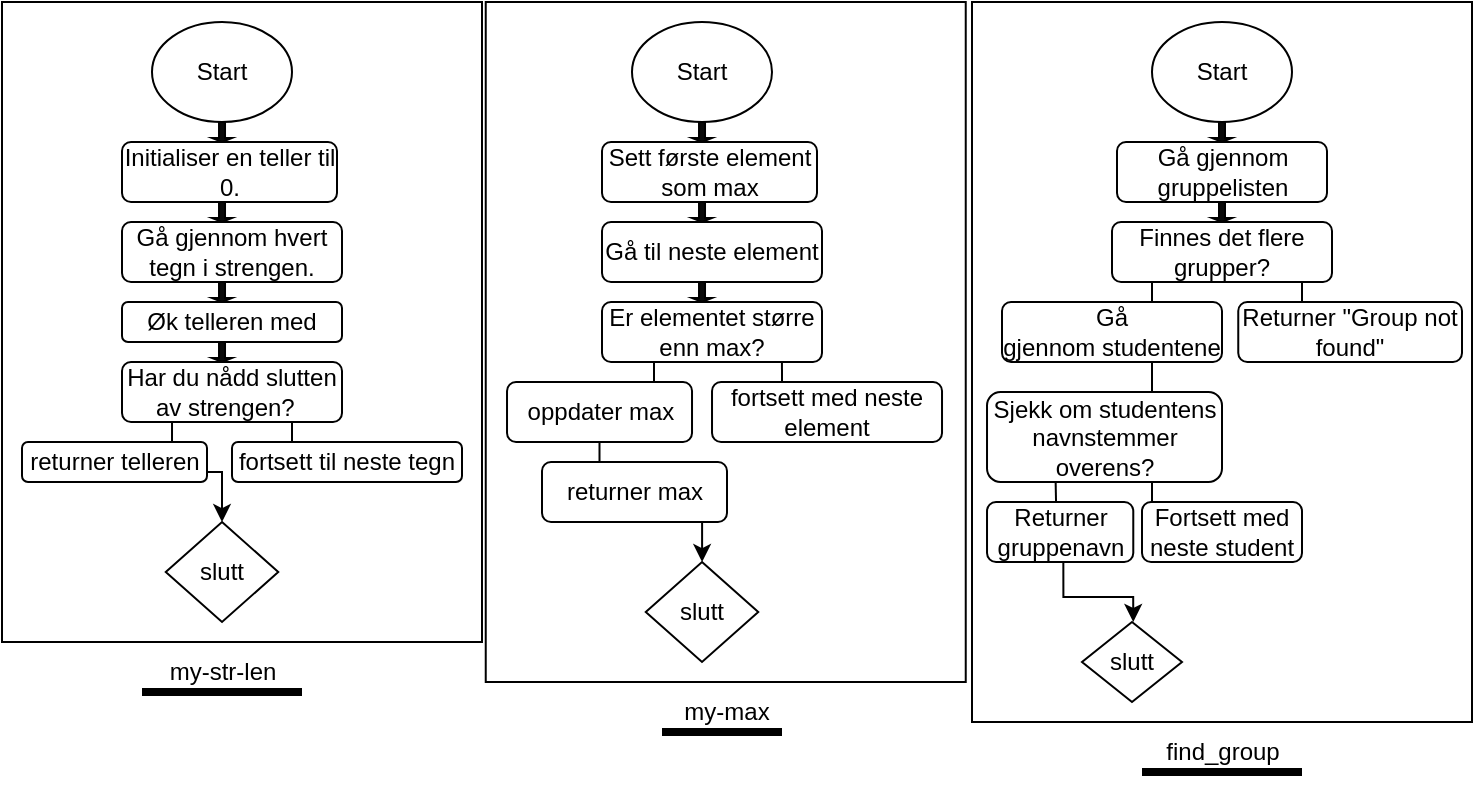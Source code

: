<mxfile version="24.7.13">
  <diagram name="Page-1" id="yWTlI1F4MpdLgaprPHfa">
    <mxGraphModel dx="1034" dy="412" grid="1" gridSize="10" guides="1" tooltips="1" connect="1" arrows="1" fold="1" page="1" pageScale="1" pageWidth="827" pageHeight="1169" math="0" shadow="0">
      <root>
        <mxCell id="0" />
        <mxCell id="1" parent="0" />
        <mxCell id="2wVobbHNdjv6l93kUB2a-83" value="" style="verticalLabelPosition=bottom;verticalAlign=top;html=1;shape=mxgraph.basic.rect;fillColor2=none;strokeWidth=1;size=20;indent=5;" vertex="1" parent="1">
          <mxGeometry x="485" width="250" height="360" as="geometry" />
        </mxCell>
        <mxCell id="2wVobbHNdjv6l93kUB2a-82" value="" style="verticalLabelPosition=bottom;verticalAlign=top;html=1;shape=mxgraph.basic.rect;fillColor2=none;strokeWidth=1;size=20;indent=5;" vertex="1" parent="1">
          <mxGeometry x="241.87" width="240" height="340" as="geometry" />
        </mxCell>
        <mxCell id="2wVobbHNdjv6l93kUB2a-81" value="" style="verticalLabelPosition=bottom;verticalAlign=top;html=1;shape=mxgraph.basic.rect;fillColor2=none;strokeWidth=1;size=20;indent=5;" vertex="1" parent="1">
          <mxGeometry width="240" height="320" as="geometry" />
        </mxCell>
        <mxCell id="2wVobbHNdjv6l93kUB2a-1" value="Start" style="ellipse;whiteSpace=wrap;html=1;" vertex="1" parent="1">
          <mxGeometry x="75" y="10" width="70" height="50" as="geometry" />
        </mxCell>
        <mxCell id="2wVobbHNdjv6l93kUB2a-2" value="Initialiser en teller til 0." style="rounded=1;whiteSpace=wrap;html=1;" vertex="1" parent="1">
          <mxGeometry x="60" y="70" width="107.5" height="30" as="geometry" />
        </mxCell>
        <mxCell id="2wVobbHNdjv6l93kUB2a-3" value="Gå gjennom hvert tegn i strengen." style="rounded=1;whiteSpace=wrap;html=1;" vertex="1" parent="1">
          <mxGeometry x="60" y="110" width="110" height="30" as="geometry" />
        </mxCell>
        <mxCell id="2wVobbHNdjv6l93kUB2a-4" value="Øk telleren med" style="rounded=1;whiteSpace=wrap;html=1;" vertex="1" parent="1">
          <mxGeometry x="60" y="150" width="110" height="20" as="geometry" />
        </mxCell>
        <mxCell id="2wVobbHNdjv6l93kUB2a-25" value="" style="edgeStyle=orthogonalEdgeStyle;rounded=0;orthogonalLoop=1;jettySize=auto;html=1;" edge="1" parent="1" target="2wVobbHNdjv6l93kUB2a-8">
          <mxGeometry relative="1" as="geometry">
            <mxPoint x="85.008" y="210" as="sourcePoint" />
            <mxPoint x="105.008" y="260.011" as="targetPoint" />
            <Array as="points">
              <mxPoint x="85" y="235" />
              <mxPoint x="110" y="235" />
            </Array>
          </mxGeometry>
        </mxCell>
        <mxCell id="2wVobbHNdjv6l93kUB2a-26" value="" style="edgeStyle=orthogonalEdgeStyle;rounded=0;orthogonalLoop=1;jettySize=auto;html=1;" edge="1" parent="1">
          <mxGeometry relative="1" as="geometry">
            <mxPoint x="149.98" y="180" as="sourcePoint" />
            <mxPoint x="144.998" y="230.011" as="targetPoint" />
            <Array as="points">
              <mxPoint x="149.98" y="200" />
              <mxPoint x="144.98" y="200" />
            </Array>
          </mxGeometry>
        </mxCell>
        <mxCell id="2wVobbHNdjv6l93kUB2a-5" value="Har du nådd slutten av strengen?&amp;nbsp;&amp;nbsp;" style="rounded=1;whiteSpace=wrap;html=1;" vertex="1" parent="1">
          <mxGeometry x="60" y="180" width="110" height="30" as="geometry" />
        </mxCell>
        <mxCell id="2wVobbHNdjv6l93kUB2a-6" value="returner telleren" style="rounded=1;whiteSpace=wrap;html=1;" vertex="1" parent="1">
          <mxGeometry x="10" y="220" width="92.5" height="20" as="geometry" />
        </mxCell>
        <mxCell id="2wVobbHNdjv6l93kUB2a-8" value="slutt" style="rhombus;whiteSpace=wrap;html=1;" vertex="1" parent="1">
          <mxGeometry x="81.88" y="260" width="56.25" height="50" as="geometry" />
        </mxCell>
        <mxCell id="2wVobbHNdjv6l93kUB2a-9" value="fortsett til neste tegn" style="rounded=1;whiteSpace=wrap;html=1;" vertex="1" parent="1">
          <mxGeometry x="115" y="220" width="115" height="20" as="geometry" />
        </mxCell>
        <mxCell id="2wVobbHNdjv6l93kUB2a-20" value="" style="shape=singleArrow;direction=south;whiteSpace=wrap;html=1;fillColor=#0A0A0A;" vertex="1" parent="1">
          <mxGeometry x="105.01" y="60" width="10" height="10" as="geometry" />
        </mxCell>
        <mxCell id="2wVobbHNdjv6l93kUB2a-21" value="" style="shape=singleArrow;direction=south;whiteSpace=wrap;html=1;fillColor=#0A0A0A;" vertex="1" parent="1">
          <mxGeometry x="105.01" y="100" width="10" height="10" as="geometry" />
        </mxCell>
        <mxCell id="2wVobbHNdjv6l93kUB2a-22" value="" style="shape=singleArrow;direction=south;whiteSpace=wrap;html=1;fillColor=#0A0A0A;" vertex="1" parent="1">
          <mxGeometry x="105.01" y="140" width="10" height="10" as="geometry" />
        </mxCell>
        <mxCell id="2wVobbHNdjv6l93kUB2a-23" value="" style="shape=singleArrow;direction=south;whiteSpace=wrap;html=1;fillColor=#0A0A0A;" vertex="1" parent="1">
          <mxGeometry x="105.01" y="170" width="10" height="10" as="geometry" />
        </mxCell>
        <mxCell id="2wVobbHNdjv6l93kUB2a-28" value="Start" style="ellipse;whiteSpace=wrap;html=1;" vertex="1" parent="1">
          <mxGeometry x="315" y="10" width="70" height="50" as="geometry" />
        </mxCell>
        <mxCell id="2wVobbHNdjv6l93kUB2a-29" value="Sett første element som max" style="rounded=1;whiteSpace=wrap;html=1;" vertex="1" parent="1">
          <mxGeometry x="300" y="70" width="107.5" height="30" as="geometry" />
        </mxCell>
        <mxCell id="2wVobbHNdjv6l93kUB2a-30" value="Gå til neste element" style="rounded=1;whiteSpace=wrap;html=1;" vertex="1" parent="1">
          <mxGeometry x="300" y="110" width="110" height="30" as="geometry" />
        </mxCell>
        <mxCell id="2wVobbHNdjv6l93kUB2a-31" value="Er elementet større enn max? " style="rounded=1;whiteSpace=wrap;html=1;" vertex="1" parent="1">
          <mxGeometry x="300" y="150" width="110" height="30" as="geometry" />
        </mxCell>
        <mxCell id="2wVobbHNdjv6l93kUB2a-71" value="" style="edgeStyle=orthogonalEdgeStyle;rounded=0;orthogonalLoop=1;jettySize=auto;html=1;" edge="1" parent="1" source="2wVobbHNdjv6l93kUB2a-35" target="2wVobbHNdjv6l93kUB2a-36">
          <mxGeometry relative="1" as="geometry" />
        </mxCell>
        <mxCell id="2wVobbHNdjv6l93kUB2a-35" value="oppdater max" style="rounded=1;whiteSpace=wrap;html=1;" vertex="1" parent="1">
          <mxGeometry x="252.51" y="190" width="92.5" height="30" as="geometry" />
        </mxCell>
        <mxCell id="2wVobbHNdjv6l93kUB2a-36" value="slutt" style="rhombus;whiteSpace=wrap;html=1;" vertex="1" parent="1">
          <mxGeometry x="321.88" y="280" width="56.25" height="50" as="geometry" />
        </mxCell>
        <mxCell id="2wVobbHNdjv6l93kUB2a-37" value="fortsett med neste element" style="rounded=1;whiteSpace=wrap;html=1;" vertex="1" parent="1">
          <mxGeometry x="355.01" y="190" width="115" height="30" as="geometry" />
        </mxCell>
        <mxCell id="2wVobbHNdjv6l93kUB2a-38" value="" style="shape=singleArrow;direction=south;whiteSpace=wrap;html=1;fillColor=#0A0A0A;" vertex="1" parent="1">
          <mxGeometry x="345.01" y="60" width="10" height="10" as="geometry" />
        </mxCell>
        <mxCell id="2wVobbHNdjv6l93kUB2a-39" value="" style="shape=singleArrow;direction=south;whiteSpace=wrap;html=1;fillColor=#0A0A0A;" vertex="1" parent="1">
          <mxGeometry x="345.01" y="100" width="10" height="10" as="geometry" />
        </mxCell>
        <mxCell id="2wVobbHNdjv6l93kUB2a-40" value="" style="shape=singleArrow;direction=south;whiteSpace=wrap;html=1;fillColor=#0A0A0A;" vertex="1" parent="1">
          <mxGeometry x="345.01" y="140" width="10" height="10" as="geometry" />
        </mxCell>
        <mxCell id="2wVobbHNdjv6l93kUB2a-42" value="Start" style="ellipse;whiteSpace=wrap;html=1;" vertex="1" parent="1">
          <mxGeometry x="575" y="10" width="70" height="50" as="geometry" />
        </mxCell>
        <mxCell id="2wVobbHNdjv6l93kUB2a-43" value="Gå gjennom gruppelisten   " style="rounded=1;whiteSpace=wrap;html=1;" vertex="1" parent="1">
          <mxGeometry x="557.5" y="70" width="105" height="30" as="geometry" />
        </mxCell>
        <mxCell id="2wVobbHNdjv6l93kUB2a-77" value="" style="edgeStyle=orthogonalEdgeStyle;rounded=0;orthogonalLoop=1;jettySize=auto;html=1;entryX=0.125;entryY=0.333;entryDx=0;entryDy=0;entryPerimeter=0;" edge="1" parent="1" target="2wVobbHNdjv6l93kUB2a-51">
          <mxGeometry relative="1" as="geometry">
            <mxPoint x="589.5" y="110" as="sourcePoint" />
            <mxPoint x="574.996" y="250" as="targetPoint" />
            <Array as="points">
              <mxPoint x="589" y="120" />
              <mxPoint x="575" y="120" />
              <mxPoint x="575" y="260" />
            </Array>
          </mxGeometry>
        </mxCell>
        <mxCell id="2wVobbHNdjv6l93kUB2a-44" value="Finnes det flere grupper?  " style="rounded=1;whiteSpace=wrap;html=1;" vertex="1" parent="1">
          <mxGeometry x="555" y="110" width="110" height="30" as="geometry" />
        </mxCell>
        <mxCell id="2wVobbHNdjv6l93kUB2a-45" value="Gå gjennom&amp;nbsp;studentene" style="rounded=1;whiteSpace=wrap;html=1;" vertex="1" parent="1">
          <mxGeometry x="500" y="150" width="110" height="30" as="geometry" />
        </mxCell>
        <mxCell id="2wVobbHNdjv6l93kUB2a-48" value="Returner &quot;Group not found&quot;         " style="rounded=1;whiteSpace=wrap;html=1;" vertex="1" parent="1">
          <mxGeometry x="618.13" y="150" width="111.87" height="30" as="geometry" />
        </mxCell>
        <mxCell id="2wVobbHNdjv6l93kUB2a-49" value="Sjekk om studentens navnstemmer overens? " style="rounded=1;whiteSpace=wrap;html=1;" vertex="1" parent="1">
          <mxGeometry x="492.51" y="195" width="117.49" height="45" as="geometry" />
        </mxCell>
        <mxCell id="2wVobbHNdjv6l93kUB2a-50" value="slutt" style="rhombus;whiteSpace=wrap;html=1;" vertex="1" parent="1">
          <mxGeometry x="540" y="310" width="50" height="40" as="geometry" />
        </mxCell>
        <mxCell id="2wVobbHNdjv6l93kUB2a-51" value="Fortsett med neste student" style="rounded=1;whiteSpace=wrap;html=1;" vertex="1" parent="1">
          <mxGeometry x="570" y="250" width="80" height="30" as="geometry" />
        </mxCell>
        <mxCell id="2wVobbHNdjv6l93kUB2a-52" value="" style="shape=singleArrow;direction=south;whiteSpace=wrap;html=1;fillColor=#0A0A0A;" vertex="1" parent="1">
          <mxGeometry x="605" y="60" width="10" height="10" as="geometry" />
        </mxCell>
        <mxCell id="2wVobbHNdjv6l93kUB2a-53" value="" style="shape=singleArrow;direction=south;whiteSpace=wrap;html=1;fillColor=#0A0A0A;" vertex="1" parent="1">
          <mxGeometry x="605" y="100" width="10" height="10" as="geometry" />
        </mxCell>
        <mxCell id="2wVobbHNdjv6l93kUB2a-56" value="returner max" style="rounded=1;whiteSpace=wrap;html=1;" vertex="1" parent="1">
          <mxGeometry x="270" y="230" width="92.5" height="30" as="geometry" />
        </mxCell>
        <mxCell id="2wVobbHNdjv6l93kUB2a-69" value="" style="endArrow=none;html=1;rounded=0;entryX=0.818;entryY=1.001;entryDx=0;entryDy=0;entryPerimeter=0;" edge="1" parent="1" target="2wVobbHNdjv6l93kUB2a-31">
          <mxGeometry width="50" height="50" relative="1" as="geometry">
            <mxPoint x="390" y="190" as="sourcePoint" />
            <mxPoint x="400" y="190" as="targetPoint" />
          </mxGeometry>
        </mxCell>
        <mxCell id="2wVobbHNdjv6l93kUB2a-70" value="" style="endArrow=none;html=1;rounded=0;" edge="1" parent="1">
          <mxGeometry width="50" height="50" relative="1" as="geometry">
            <mxPoint x="326" y="190" as="sourcePoint" />
            <mxPoint x="326" y="180" as="targetPoint" />
          </mxGeometry>
        </mxCell>
        <mxCell id="2wVobbHNdjv6l93kUB2a-80" value="" style="edgeStyle=orthogonalEdgeStyle;rounded=0;orthogonalLoop=1;jettySize=auto;html=1;exitX=0.521;exitY=1;exitDx=0;exitDy=0;exitPerimeter=0;" edge="1" parent="1">
          <mxGeometry relative="1" as="geometry">
            <mxPoint x="530.651" y="267.5" as="sourcePoint" />
            <mxPoint x="565.635" y="310" as="targetPoint" />
            <Array as="points">
              <mxPoint x="531.18" y="297.5" />
              <mxPoint x="566.18" y="297.5" />
            </Array>
          </mxGeometry>
        </mxCell>
        <mxCell id="2wVobbHNdjv6l93kUB2a-73" value="Returner gruppenavn" style="rounded=1;whiteSpace=wrap;html=1;" vertex="1" parent="1">
          <mxGeometry x="492.51" y="250" width="73.13" height="30" as="geometry" />
        </mxCell>
        <mxCell id="2wVobbHNdjv6l93kUB2a-78" value="" style="endArrow=none;html=1;rounded=0;entryX=0.292;entryY=0.996;entryDx=0;entryDy=0;entryPerimeter=0;exitX=0.472;exitY=-0.01;exitDx=0;exitDy=0;exitPerimeter=0;" edge="1" parent="1" source="2wVobbHNdjv6l93kUB2a-73" target="2wVobbHNdjv6l93kUB2a-49">
          <mxGeometry width="50" height="50" relative="1" as="geometry">
            <mxPoint x="530" y="250" as="sourcePoint" />
            <mxPoint x="526.88" y="240" as="targetPoint" />
          </mxGeometry>
        </mxCell>
        <mxCell id="2wVobbHNdjv6l93kUB2a-79" value="" style="endArrow=none;html=1;rounded=0;entryX=0.292;entryY=0.996;entryDx=0;entryDy=0;entryPerimeter=0;exitX=0.614;exitY=-0.013;exitDx=0;exitDy=0;exitPerimeter=0;" edge="1" parent="1">
          <mxGeometry width="50" height="50" relative="1" as="geometry">
            <mxPoint x="650" y="150" as="sourcePoint" />
            <mxPoint x="650" y="140" as="targetPoint" />
          </mxGeometry>
        </mxCell>
        <mxCell id="2wVobbHNdjv6l93kUB2a-86" value="" style="line;strokeWidth=4;html=1;perimeter=backbonePerimeter;points=[];outlineConnect=0;" vertex="1" parent="1">
          <mxGeometry x="70" y="340" width="80" height="10" as="geometry" />
        </mxCell>
        <mxCell id="2wVobbHNdjv6l93kUB2a-87" value="" style="line;strokeWidth=4;html=1;perimeter=backbonePerimeter;points=[];outlineConnect=0;" vertex="1" parent="1">
          <mxGeometry x="330" y="360" width="60" height="10" as="geometry" />
        </mxCell>
        <mxCell id="2wVobbHNdjv6l93kUB2a-88" value="" style="line;strokeWidth=4;html=1;perimeter=backbonePerimeter;points=[];outlineConnect=0;" vertex="1" parent="1">
          <mxGeometry x="570" y="380" width="80" height="10" as="geometry" />
        </mxCell>
        <mxCell id="2wVobbHNdjv6l93kUB2a-89" value="find_group" style="text;html=1;align=center;verticalAlign=middle;resizable=0;points=[];autosize=1;strokeColor=none;fillColor=none;" vertex="1" parent="1">
          <mxGeometry x="570" y="360" width="80" height="30" as="geometry" />
        </mxCell>
        <mxCell id="2wVobbHNdjv6l93kUB2a-90" value="my-max" style="text;html=1;align=center;verticalAlign=middle;resizable=0;points=[];autosize=1;strokeColor=none;fillColor=none;" vertex="1" parent="1">
          <mxGeometry x="326.87" y="340" width="70" height="30" as="geometry" />
        </mxCell>
        <mxCell id="2wVobbHNdjv6l93kUB2a-91" value="my-str-len" style="text;html=1;align=center;verticalAlign=middle;resizable=0;points=[];autosize=1;strokeColor=none;fillColor=none;" vertex="1" parent="1">
          <mxGeometry x="70" y="320" width="80" height="30" as="geometry" />
        </mxCell>
      </root>
    </mxGraphModel>
  </diagram>
</mxfile>
